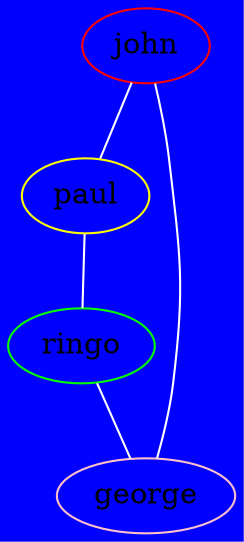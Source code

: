 graph {
    graph [bgcolor="blue"]
    john [color="red"]
    paul [color="yellow"]
    ringo [color="green"]
    george [color="pink"]
    john -- paul [color="white"]
    paul -- ringo [color="white"]
    ringo -- george [color="white"]
    george -- john [color="white"]
}
